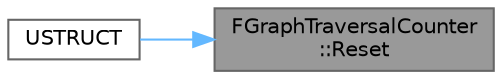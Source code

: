 digraph "FGraphTraversalCounter::Reset"
{
 // INTERACTIVE_SVG=YES
 // LATEX_PDF_SIZE
  bgcolor="transparent";
  edge [fontname=Helvetica,fontsize=10,labelfontname=Helvetica,labelfontsize=10];
  node [fontname=Helvetica,fontsize=10,shape=box,height=0.2,width=0.4];
  rankdir="RL";
  Node1 [id="Node000001",label="FGraphTraversalCounter\l::Reset",height=0.2,width=0.4,color="gray40", fillcolor="grey60", style="filled", fontcolor="black",tooltip="Clear the internal counters and frame skip."];
  Node1 -> Node2 [id="edge1_Node000001_Node000002",dir="back",color="steelblue1",style="solid",tooltip=" "];
  Node2 [id="Node000002",label="USTRUCT",height=0.2,width=0.4,color="grey40", fillcolor="white", style="filled",URL="$d6/d6e/AnimInstanceProxy_8h.html#a9bbf0a95f0884f0f6fd86a124d9bf1ad",tooltip="Proxy object passed around during animation tree update in lieu of a UAnimInstance."];
}
